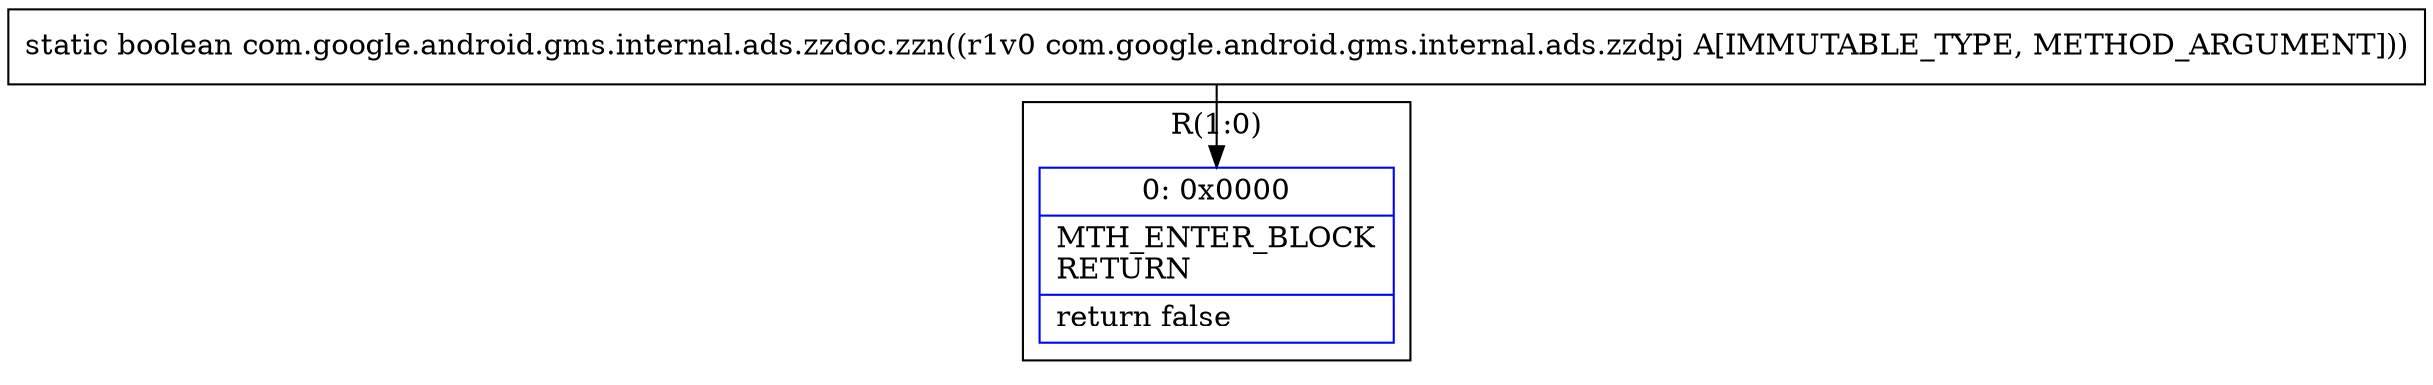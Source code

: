 digraph "CFG forcom.google.android.gms.internal.ads.zzdoc.zzn(Lcom\/google\/android\/gms\/internal\/ads\/zzdpj;)Z" {
subgraph cluster_Region_1788741238 {
label = "R(1:0)";
node [shape=record,color=blue];
Node_0 [shape=record,label="{0\:\ 0x0000|MTH_ENTER_BLOCK\lRETURN\l|return false\l}"];
}
MethodNode[shape=record,label="{static boolean com.google.android.gms.internal.ads.zzdoc.zzn((r1v0 com.google.android.gms.internal.ads.zzdpj A[IMMUTABLE_TYPE, METHOD_ARGUMENT])) }"];
MethodNode -> Node_0;
}

